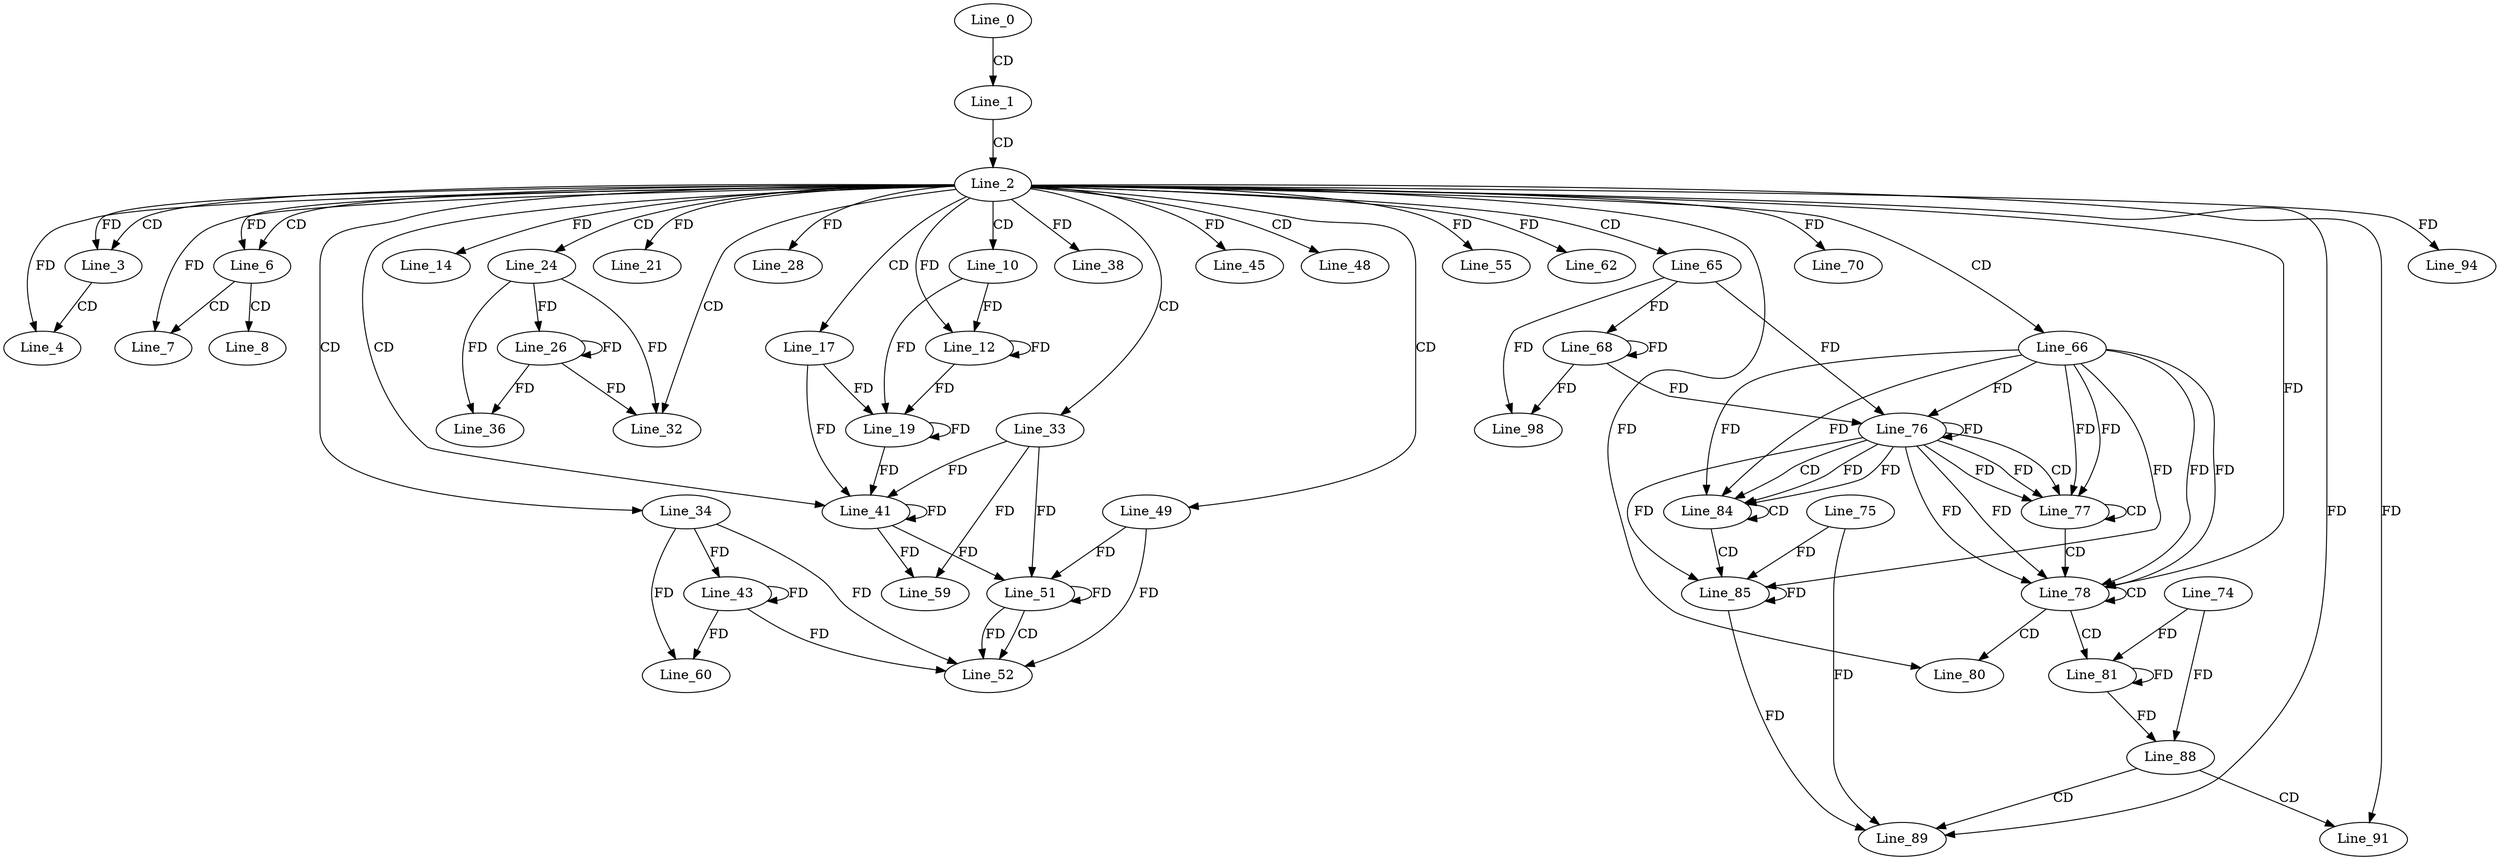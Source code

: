 digraph G {
  Line_0;
  Line_1;
  Line_2;
  Line_3;
  Line_3;
  Line_3;
  Line_4;
  Line_4;
  Line_6;
  Line_6;
  Line_7;
  Line_7;
  Line_8;
  Line_10;
  Line_12;
  Line_12;
  Line_14;
  Line_14;
  Line_17;
  Line_19;
  Line_19;
  Line_21;
  Line_21;
  Line_24;
  Line_26;
  Line_26;
  Line_28;
  Line_32;
  Line_33;
  Line_34;
  Line_36;
  Line_38;
  Line_41;
  Line_43;
  Line_45;
  Line_48;
  Line_49;
  Line_51;
  Line_51;
  Line_51;
  Line_52;
  Line_55;
  Line_59;
  Line_60;
  Line_62;
  Line_65;
  Line_66;
  Line_68;
  Line_70;
  Line_76;
  Line_76;
  Line_76;
  Line_77;
  Line_77;
  Line_78;
  Line_78;
  Line_78;
  Line_80;
  Line_80;
  Line_80;
  Line_81;
  Line_74;
  Line_84;
  Line_84;
  Line_85;
  Line_75;
  Line_85;
  Line_85;
  Line_88;
  Line_88;
  Line_89;
  Line_91;
  Line_91;
  Line_94;
  Line_98;
  Line_0 -> Line_1 [ label="CD" ];
  Line_1 -> Line_2 [ label="CD" ];
  Line_2 -> Line_3 [ label="CD" ];
  Line_2 -> Line_3 [ label="FD" ];
  Line_3 -> Line_4 [ label="CD" ];
  Line_2 -> Line_4 [ label="FD" ];
  Line_2 -> Line_6 [ label="CD" ];
  Line_2 -> Line_6 [ label="FD" ];
  Line_6 -> Line_7 [ label="CD" ];
  Line_2 -> Line_7 [ label="FD" ];
  Line_6 -> Line_8 [ label="CD" ];
  Line_2 -> Line_10 [ label="CD" ];
  Line_10 -> Line_12 [ label="FD" ];
  Line_12 -> Line_12 [ label="FD" ];
  Line_2 -> Line_12 [ label="FD" ];
  Line_2 -> Line_14 [ label="FD" ];
  Line_2 -> Line_17 [ label="CD" ];
  Line_17 -> Line_19 [ label="FD" ];
  Line_19 -> Line_19 [ label="FD" ];
  Line_10 -> Line_19 [ label="FD" ];
  Line_12 -> Line_19 [ label="FD" ];
  Line_2 -> Line_21 [ label="FD" ];
  Line_2 -> Line_24 [ label="CD" ];
  Line_24 -> Line_26 [ label="FD" ];
  Line_26 -> Line_26 [ label="FD" ];
  Line_2 -> Line_28 [ label="FD" ];
  Line_2 -> Line_32 [ label="CD" ];
  Line_24 -> Line_32 [ label="FD" ];
  Line_26 -> Line_32 [ label="FD" ];
  Line_2 -> Line_33 [ label="CD" ];
  Line_2 -> Line_34 [ label="CD" ];
  Line_24 -> Line_36 [ label="FD" ];
  Line_26 -> Line_36 [ label="FD" ];
  Line_2 -> Line_38 [ label="FD" ];
  Line_2 -> Line_41 [ label="CD" ];
  Line_33 -> Line_41 [ label="FD" ];
  Line_41 -> Line_41 [ label="FD" ];
  Line_17 -> Line_41 [ label="FD" ];
  Line_19 -> Line_41 [ label="FD" ];
  Line_34 -> Line_43 [ label="FD" ];
  Line_43 -> Line_43 [ label="FD" ];
  Line_2 -> Line_45 [ label="FD" ];
  Line_2 -> Line_48 [ label="CD" ];
  Line_2 -> Line_49 [ label="CD" ];
  Line_51 -> Line_51 [ label="FD" ];
  Line_49 -> Line_51 [ label="FD" ];
  Line_33 -> Line_51 [ label="FD" ];
  Line_41 -> Line_51 [ label="FD" ];
  Line_51 -> Line_52 [ label="CD" ];
  Line_34 -> Line_52 [ label="FD" ];
  Line_43 -> Line_52 [ label="FD" ];
  Line_51 -> Line_52 [ label="FD" ];
  Line_49 -> Line_52 [ label="FD" ];
  Line_2 -> Line_55 [ label="FD" ];
  Line_33 -> Line_59 [ label="FD" ];
  Line_41 -> Line_59 [ label="FD" ];
  Line_34 -> Line_60 [ label="FD" ];
  Line_43 -> Line_60 [ label="FD" ];
  Line_2 -> Line_62 [ label="FD" ];
  Line_2 -> Line_65 [ label="CD" ];
  Line_2 -> Line_66 [ label="CD" ];
  Line_65 -> Line_68 [ label="FD" ];
  Line_68 -> Line_68 [ label="FD" ];
  Line_2 -> Line_70 [ label="FD" ];
  Line_76 -> Line_76 [ label="FD" ];
  Line_66 -> Line_76 [ label="FD" ];
  Line_65 -> Line_76 [ label="FD" ];
  Line_68 -> Line_76 [ label="FD" ];
  Line_76 -> Line_77 [ label="CD" ];
  Line_76 -> Line_77 [ label="FD" ];
  Line_66 -> Line_77 [ label="FD" ];
  Line_77 -> Line_77 [ label="CD" ];
  Line_76 -> Line_77 [ label="FD" ];
  Line_66 -> Line_77 [ label="FD" ];
  Line_77 -> Line_78 [ label="CD" ];
  Line_76 -> Line_78 [ label="FD" ];
  Line_66 -> Line_78 [ label="FD" ];
  Line_78 -> Line_78 [ label="CD" ];
  Line_76 -> Line_78 [ label="FD" ];
  Line_66 -> Line_78 [ label="FD" ];
  Line_2 -> Line_78 [ label="FD" ];
  Line_78 -> Line_80 [ label="CD" ];
  Line_2 -> Line_80 [ label="FD" ];
  Line_78 -> Line_81 [ label="CD" ];
  Line_81 -> Line_81 [ label="FD" ];
  Line_74 -> Line_81 [ label="FD" ];
  Line_76 -> Line_84 [ label="CD" ];
  Line_76 -> Line_84 [ label="FD" ];
  Line_66 -> Line_84 [ label="FD" ];
  Line_84 -> Line_84 [ label="CD" ];
  Line_76 -> Line_84 [ label="FD" ];
  Line_66 -> Line_84 [ label="FD" ];
  Line_84 -> Line_85 [ label="CD" ];
  Line_85 -> Line_85 [ label="FD" ];
  Line_75 -> Line_85 [ label="FD" ];
  Line_76 -> Line_85 [ label="FD" ];
  Line_66 -> Line_85 [ label="FD" ];
  Line_81 -> Line_88 [ label="FD" ];
  Line_74 -> Line_88 [ label="FD" ];
  Line_88 -> Line_89 [ label="CD" ];
  Line_2 -> Line_89 [ label="FD" ];
  Line_85 -> Line_89 [ label="FD" ];
  Line_75 -> Line_89 [ label="FD" ];
  Line_88 -> Line_91 [ label="CD" ];
  Line_2 -> Line_91 [ label="FD" ];
  Line_2 -> Line_94 [ label="FD" ];
  Line_65 -> Line_98 [ label="FD" ];
  Line_68 -> Line_98 [ label="FD" ];
}
